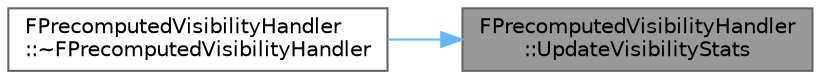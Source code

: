 digraph "FPrecomputedVisibilityHandler::UpdateVisibilityStats"
{
 // INTERACTIVE_SVG=YES
 // LATEX_PDF_SIZE
  bgcolor="transparent";
  edge [fontname=Helvetica,fontsize=10,labelfontname=Helvetica,labelfontsize=10];
  node [fontname=Helvetica,fontsize=10,shape=box,height=0.2,width=0.4];
  rankdir="RL";
  Node1 [id="Node000001",label="FPrecomputedVisibilityHandler\l::UpdateVisibilityStats",height=0.2,width=0.4,color="gray40", fillcolor="grey60", style="filled", fontcolor="black",tooltip="Updates visibility stats."];
  Node1 -> Node2 [id="edge1_Node000001_Node000002",dir="back",color="steelblue1",style="solid",tooltip=" "];
  Node2 [id="Node000002",label="FPrecomputedVisibilityHandler\l::~FPrecomputedVisibilityHandler",height=0.2,width=0.4,color="grey40", fillcolor="white", style="filled",URL="$d0/deb/classFPrecomputedVisibilityHandler.html#accead092c16b3c50fa0606bd302b7f5f",tooltip=" "];
}

